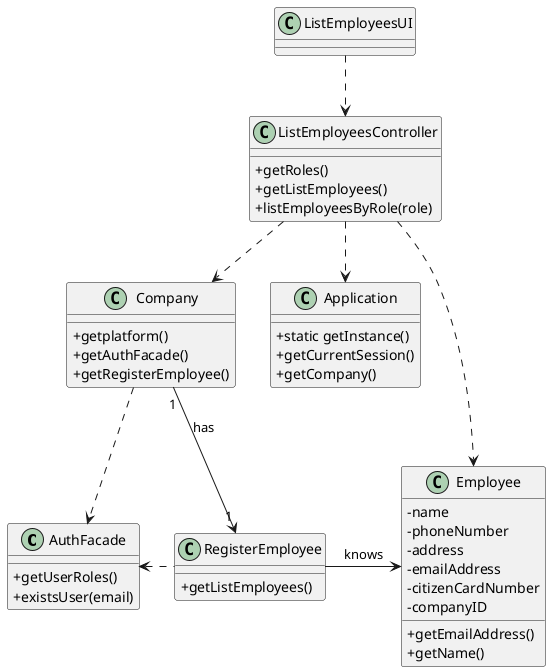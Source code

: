 @startuml
skinparam classAttributeIconSize 0


class AuthFacade{
+getUserRoles()
+existsUser(email)
}

class Application {
  +static getInstance()
  +getCurrentSession()
  +getCompany()

}

class Company {
+getplatform()
+getAuthFacade()
+getRegisterEmployee()
}

class Employee {
-name
-phoneNumber
-address
-emailAddress
-citizenCardNumber
-companyID
+getEmailAddress()
+getName()
}


class RegisterEmployee{
+getListEmployees()

}






class ListEmployeesController {
+getRoles()
  +getListEmployees()
  +listEmployeesByRole(role)


}

class ListEmployeesUI {

}

ListEmployeesUI ..> ListEmployeesController
ListEmployeesController ..> Application
ListEmployeesController ..> Company
Company ..> AuthFacade
RegisterEmployee .left.> AuthFacade
ListEmployeesController ..> Employee
Company "1" --> "1" RegisterEmployee : has
RegisterEmployee -right-> Employee : knows





@enduml